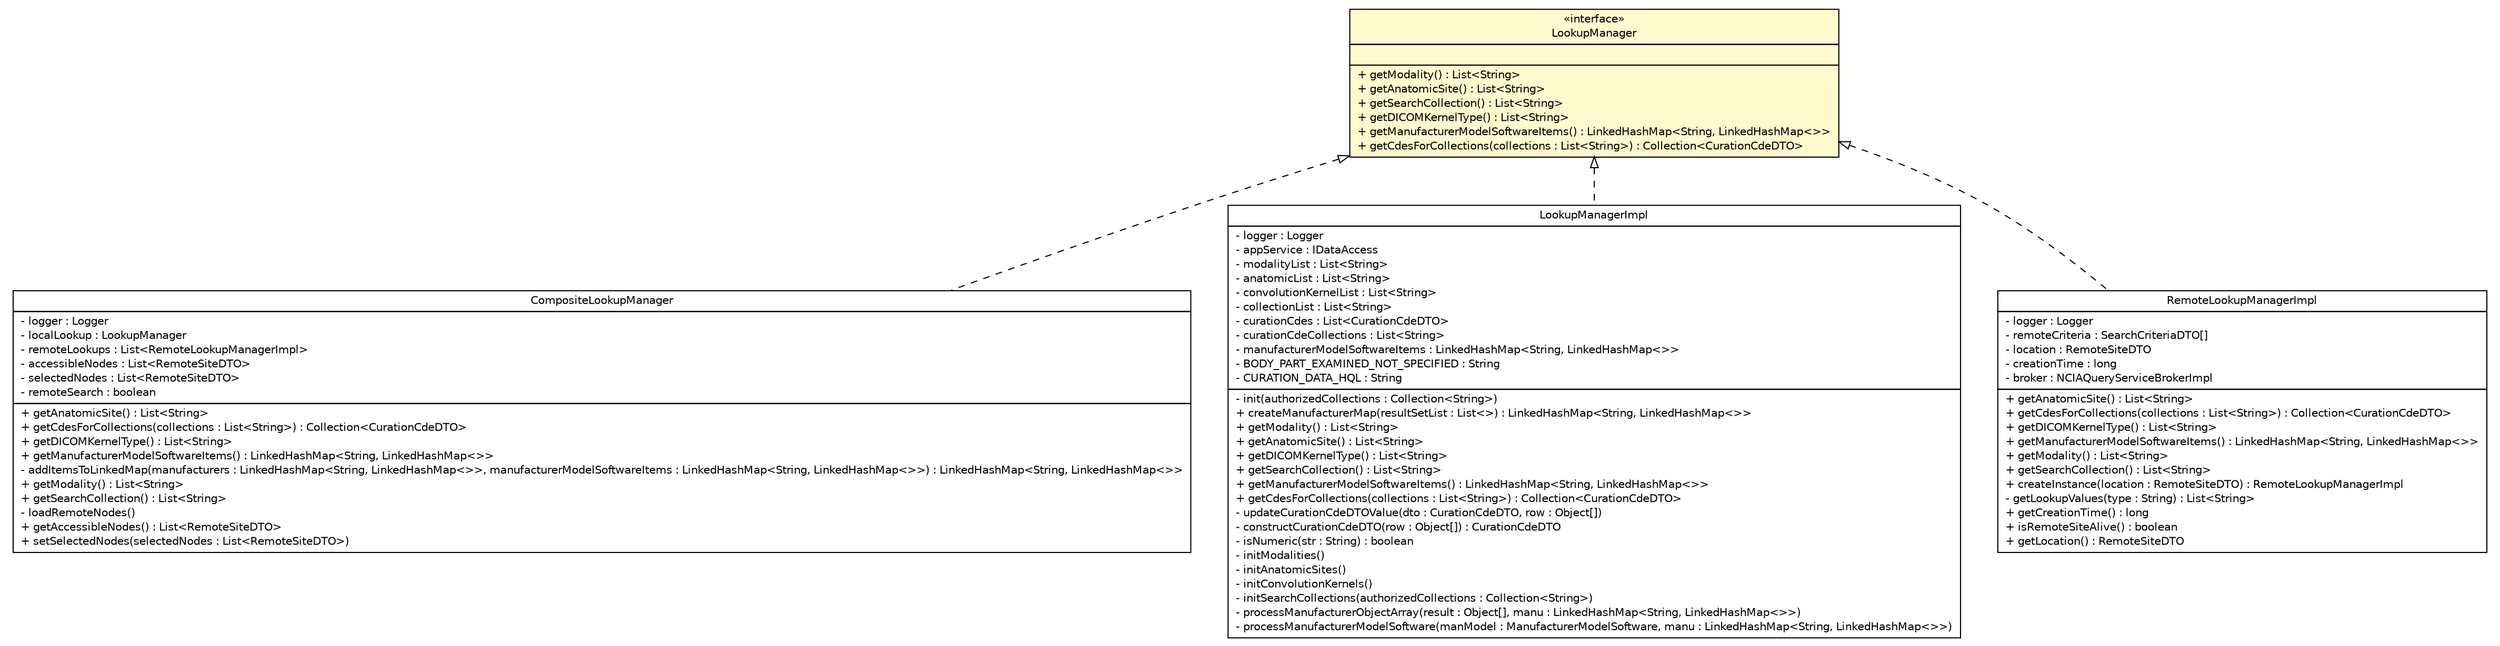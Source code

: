 #!/usr/local/bin/dot
#
# Class diagram 
# Generated by UmlGraph version 4.8 (http://www.spinellis.gr/sw/umlgraph)
#

digraph G {
	edge [fontname="Helvetica",fontsize=10,labelfontname="Helvetica",labelfontsize=10];
	node [fontname="Helvetica",fontsize=10,shape=plaintext];
	// gov.nih.nci.ncia.lookup.CompositeLookupManager
	c39803 [label=<<table border="0" cellborder="1" cellspacing="0" cellpadding="2" port="p" href="./CompositeLookupManager.html">
		<tr><td><table border="0" cellspacing="0" cellpadding="1">
			<tr><td> CompositeLookupManager </td></tr>
		</table></td></tr>
		<tr><td><table border="0" cellspacing="0" cellpadding="1">
			<tr><td align="left"> - logger : Logger </td></tr>
			<tr><td align="left"> - localLookup : LookupManager </td></tr>
			<tr><td align="left"> - remoteLookups : List&lt;RemoteLookupManagerImpl&gt; </td></tr>
			<tr><td align="left"> - accessibleNodes : List&lt;RemoteSiteDTO&gt; </td></tr>
			<tr><td align="left"> - selectedNodes : List&lt;RemoteSiteDTO&gt; </td></tr>
			<tr><td align="left"> - remoteSearch : boolean </td></tr>
		</table></td></tr>
		<tr><td><table border="0" cellspacing="0" cellpadding="1">
			<tr><td align="left"> + getAnatomicSite() : List&lt;String&gt; </td></tr>
			<tr><td align="left"> + getCdesForCollections(collections : List&lt;String&gt;) : Collection&lt;CurationCdeDTO&gt; </td></tr>
			<tr><td align="left"> + getDICOMKernelType() : List&lt;String&gt; </td></tr>
			<tr><td align="left"> + getManufacturerModelSoftwareItems() : LinkedHashMap&lt;String, LinkedHashMap&lt;&gt;&gt; </td></tr>
			<tr><td align="left"> - addItemsToLinkedMap(manufacturers : LinkedHashMap&lt;String, LinkedHashMap&lt;&gt;&gt;, manufacturerModelSoftwareItems : LinkedHashMap&lt;String, LinkedHashMap&lt;&gt;&gt;) : LinkedHashMap&lt;String, LinkedHashMap&lt;&gt;&gt; </td></tr>
			<tr><td align="left"> + getModality() : List&lt;String&gt; </td></tr>
			<tr><td align="left"> + getSearchCollection() : List&lt;String&gt; </td></tr>
			<tr><td align="left"> - loadRemoteNodes() </td></tr>
			<tr><td align="left"> + getAccessibleNodes() : List&lt;RemoteSiteDTO&gt; </td></tr>
			<tr><td align="left"> + setSelectedNodes(selectedNodes : List&lt;RemoteSiteDTO&gt;) </td></tr>
		</table></td></tr>
		</table>>, fontname="Helvetica", fontcolor="black", fontsize=10.0];
	// gov.nih.nci.ncia.lookup.LookupManager
	c39805 [label=<<table border="0" cellborder="1" cellspacing="0" cellpadding="2" port="p" bgcolor="lemonChiffon" href="./LookupManager.html">
		<tr><td><table border="0" cellspacing="0" cellpadding="1">
			<tr><td> &laquo;interface&raquo; </td></tr>
			<tr><td> LookupManager </td></tr>
		</table></td></tr>
		<tr><td><table border="0" cellspacing="0" cellpadding="1">
			<tr><td align="left">  </td></tr>
		</table></td></tr>
		<tr><td><table border="0" cellspacing="0" cellpadding="1">
			<tr><td align="left"> + getModality() : List&lt;String&gt; </td></tr>
			<tr><td align="left"> + getAnatomicSite() : List&lt;String&gt; </td></tr>
			<tr><td align="left"> + getSearchCollection() : List&lt;String&gt; </td></tr>
			<tr><td align="left"> + getDICOMKernelType() : List&lt;String&gt; </td></tr>
			<tr><td align="left"> + getManufacturerModelSoftwareItems() : LinkedHashMap&lt;String, LinkedHashMap&lt;&gt;&gt; </td></tr>
			<tr><td align="left"> + getCdesForCollections(collections : List&lt;String&gt;) : Collection&lt;CurationCdeDTO&gt; </td></tr>
		</table></td></tr>
		</table>>, fontname="Helvetica", fontcolor="black", fontsize=10.0];
	// gov.nih.nci.ncia.lookup.LookupManagerImpl
	c39806 [label=<<table border="0" cellborder="1" cellspacing="0" cellpadding="2" port="p" href="./LookupManagerImpl.html">
		<tr><td><table border="0" cellspacing="0" cellpadding="1">
			<tr><td> LookupManagerImpl </td></tr>
		</table></td></tr>
		<tr><td><table border="0" cellspacing="0" cellpadding="1">
			<tr><td align="left"> - logger : Logger </td></tr>
			<tr><td align="left"> - appService : IDataAccess </td></tr>
			<tr><td align="left"> - modalityList : List&lt;String&gt; </td></tr>
			<tr><td align="left"> - anatomicList : List&lt;String&gt; </td></tr>
			<tr><td align="left"> - convolutionKernelList : List&lt;String&gt; </td></tr>
			<tr><td align="left"> - collectionList : List&lt;String&gt; </td></tr>
			<tr><td align="left"> - curationCdes : List&lt;CurationCdeDTO&gt; </td></tr>
			<tr><td align="left"> - curationCdeCollections : List&lt;String&gt; </td></tr>
			<tr><td align="left"> - manufacturerModelSoftwareItems : LinkedHashMap&lt;String, LinkedHashMap&lt;&gt;&gt; </td></tr>
			<tr><td align="left"> - BODY_PART_EXAMINED_NOT_SPECIFIED : String </td></tr>
			<tr><td align="left"> - CURATION_DATA_HQL : String </td></tr>
		</table></td></tr>
		<tr><td><table border="0" cellspacing="0" cellpadding="1">
			<tr><td align="left"> - init(authorizedCollections : Collection&lt;String&gt;) </td></tr>
			<tr><td align="left"> + createManufacturerMap(resultSetList : List&lt;&gt;) : LinkedHashMap&lt;String, LinkedHashMap&lt;&gt;&gt; </td></tr>
			<tr><td align="left"> + getModality() : List&lt;String&gt; </td></tr>
			<tr><td align="left"> + getAnatomicSite() : List&lt;String&gt; </td></tr>
			<tr><td align="left"> + getDICOMKernelType() : List&lt;String&gt; </td></tr>
			<tr><td align="left"> + getSearchCollection() : List&lt;String&gt; </td></tr>
			<tr><td align="left"> + getManufacturerModelSoftwareItems() : LinkedHashMap&lt;String, LinkedHashMap&lt;&gt;&gt; </td></tr>
			<tr><td align="left"> + getCdesForCollections(collections : List&lt;String&gt;) : Collection&lt;CurationCdeDTO&gt; </td></tr>
			<tr><td align="left"> - updateCurationCdeDTOValue(dto : CurationCdeDTO, row : Object[]) </td></tr>
			<tr><td align="left"> - constructCurationCdeDTO(row : Object[]) : CurationCdeDTO </td></tr>
			<tr><td align="left"> - isNumeric(str : String) : boolean </td></tr>
			<tr><td align="left"> - initModalities() </td></tr>
			<tr><td align="left"> - initAnatomicSites() </td></tr>
			<tr><td align="left"> - initConvolutionKernels() </td></tr>
			<tr><td align="left"> - initSearchCollections(authorizedCollections : Collection&lt;String&gt;) </td></tr>
			<tr><td align="left"> - processManufacturerObjectArray(result : Object[], manu : LinkedHashMap&lt;String, LinkedHashMap&lt;&gt;&gt;) </td></tr>
			<tr><td align="left"> - processManufacturerModelSoftware(manModel : ManufacturerModelSoftware, manu : LinkedHashMap&lt;String, LinkedHashMap&lt;&gt;&gt;) </td></tr>
		</table></td></tr>
		</table>>, fontname="Helvetica", fontcolor="black", fontsize=10.0];
	// gov.nih.nci.ncia.lookup.RemoteLookupManagerImpl
	c39809 [label=<<table border="0" cellborder="1" cellspacing="0" cellpadding="2" port="p" href="./RemoteLookupManagerImpl.html">
		<tr><td><table border="0" cellspacing="0" cellpadding="1">
			<tr><td> RemoteLookupManagerImpl </td></tr>
		</table></td></tr>
		<tr><td><table border="0" cellspacing="0" cellpadding="1">
			<tr><td align="left"> - logger : Logger </td></tr>
			<tr><td align="left"> - remoteCriteria : SearchCriteriaDTO[] </td></tr>
			<tr><td align="left"> - location : RemoteSiteDTO </td></tr>
			<tr><td align="left"> - creationTime : long </td></tr>
			<tr><td align="left"> - broker : NCIAQueryServiceBrokerImpl </td></tr>
		</table></td></tr>
		<tr><td><table border="0" cellspacing="0" cellpadding="1">
			<tr><td align="left"> + getAnatomicSite() : List&lt;String&gt; </td></tr>
			<tr><td align="left"> + getCdesForCollections(collections : List&lt;String&gt;) : Collection&lt;CurationCdeDTO&gt; </td></tr>
			<tr><td align="left"> + getDICOMKernelType() : List&lt;String&gt; </td></tr>
			<tr><td align="left"> + getManufacturerModelSoftwareItems() : LinkedHashMap&lt;String, LinkedHashMap&lt;&gt;&gt; </td></tr>
			<tr><td align="left"> + getModality() : List&lt;String&gt; </td></tr>
			<tr><td align="left"> + getSearchCollection() : List&lt;String&gt; </td></tr>
			<tr><td align="left"> + createInstance(location : RemoteSiteDTO) : RemoteLookupManagerImpl </td></tr>
			<tr><td align="left"> - getLookupValues(type : String) : List&lt;String&gt; </td></tr>
			<tr><td align="left"> + getCreationTime() : long </td></tr>
			<tr><td align="left"> + isRemoteSiteAlive() : boolean </td></tr>
			<tr><td align="left"> + getLocation() : RemoteSiteDTO </td></tr>
		</table></td></tr>
		</table>>, fontname="Helvetica", fontcolor="black", fontsize=10.0];
	//gov.nih.nci.ncia.lookup.CompositeLookupManager implements gov.nih.nci.ncia.lookup.LookupManager
	c39805:p -> c39803:p [dir=back,arrowtail=empty,style=dashed];
	//gov.nih.nci.ncia.lookup.LookupManagerImpl implements gov.nih.nci.ncia.lookup.LookupManager
	c39805:p -> c39806:p [dir=back,arrowtail=empty,style=dashed];
	//gov.nih.nci.ncia.lookup.RemoteLookupManagerImpl implements gov.nih.nci.ncia.lookup.LookupManager
	c39805:p -> c39809:p [dir=back,arrowtail=empty,style=dashed];
}

